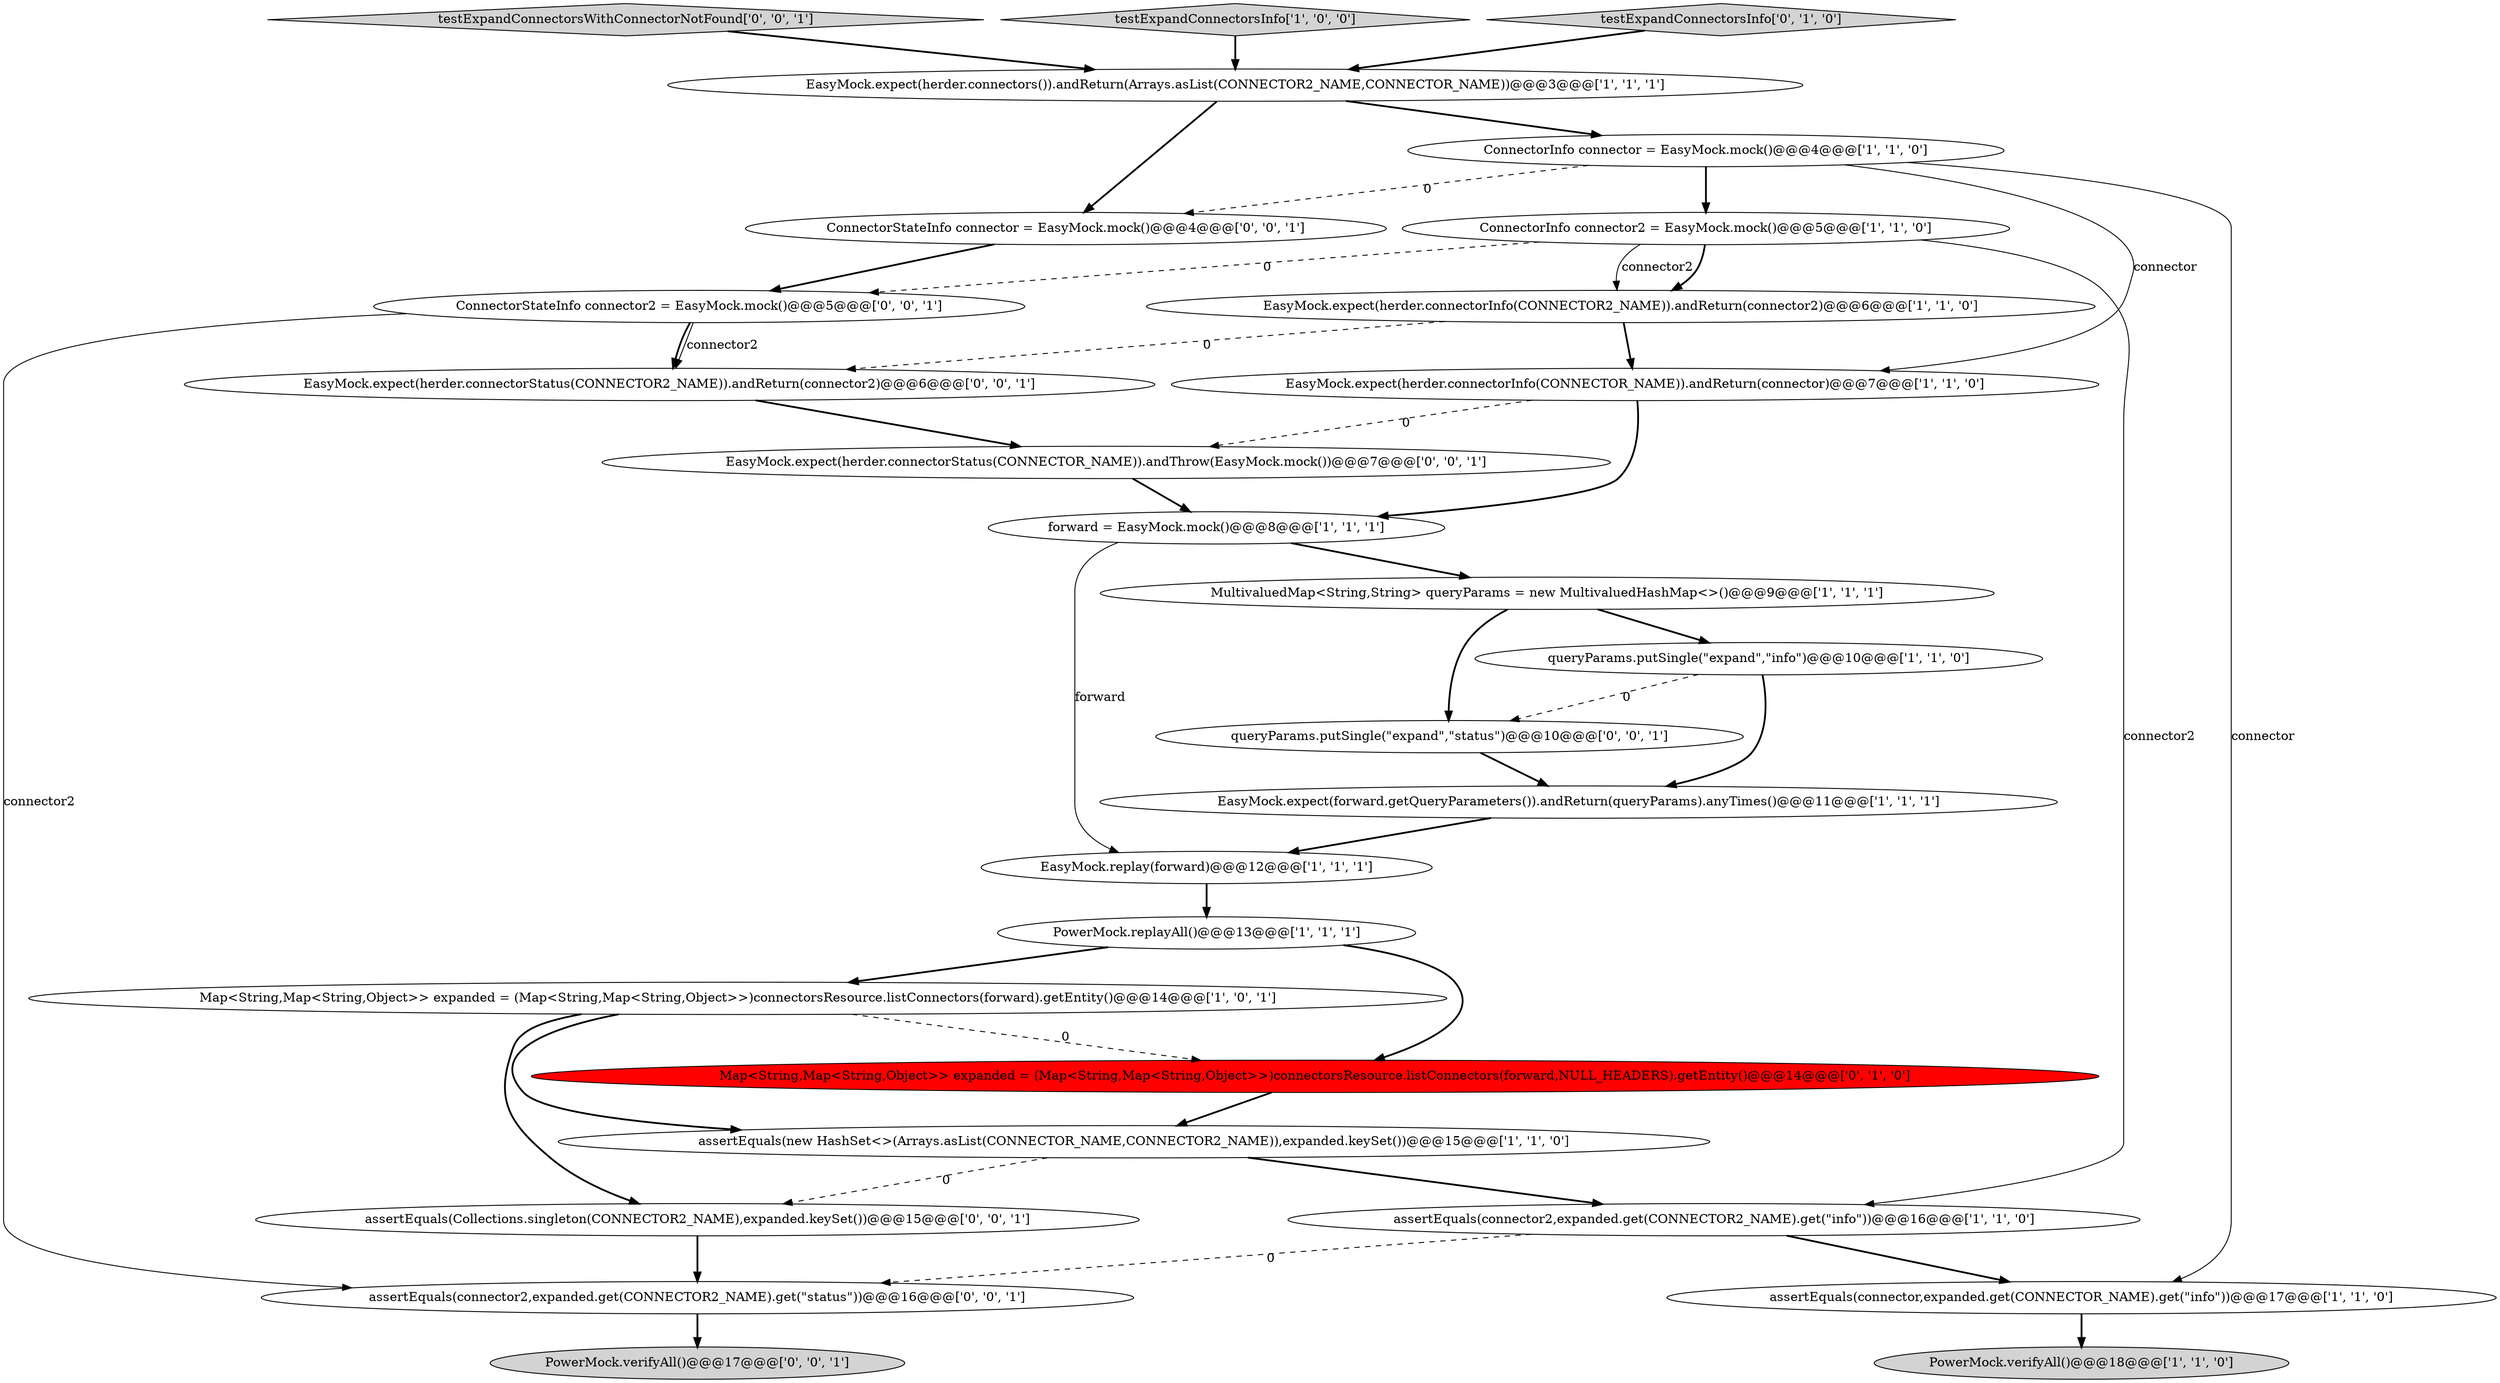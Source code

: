 digraph {
22 [style = filled, label = "EasyMock.expect(herder.connectorStatus(CONNECTOR2_NAME)).andReturn(connector2)@@@6@@@['0', '0', '1']", fillcolor = white, shape = ellipse image = "AAA0AAABBB3BBB"];
24 [style = filled, label = "assertEquals(connector2,expanded.get(CONNECTOR2_NAME).get(\"status\"))@@@16@@@['0', '0', '1']", fillcolor = white, shape = ellipse image = "AAA0AAABBB3BBB"];
21 [style = filled, label = "testExpandConnectorsWithConnectorNotFound['0', '0', '1']", fillcolor = lightgray, shape = diamond image = "AAA0AAABBB3BBB"];
16 [style = filled, label = "Map<String,Map<String,Object>> expanded = (Map<String,Map<String,Object>>)connectorsResource.listConnectors(forward).getEntity()@@@14@@@['1', '0', '1']", fillcolor = white, shape = ellipse image = "AAA0AAABBB1BBB"];
5 [style = filled, label = "assertEquals(new HashSet<>(Arrays.asList(CONNECTOR_NAME,CONNECTOR2_NAME)),expanded.keySet())@@@15@@@['1', '1', '0']", fillcolor = white, shape = ellipse image = "AAA0AAABBB1BBB"];
2 [style = filled, label = "EasyMock.expect(forward.getQueryParameters()).andReturn(queryParams).anyTimes()@@@11@@@['1', '1', '1']", fillcolor = white, shape = ellipse image = "AAA0AAABBB1BBB"];
3 [style = filled, label = "testExpandConnectorsInfo['1', '0', '0']", fillcolor = lightgray, shape = diamond image = "AAA0AAABBB1BBB"];
12 [style = filled, label = "EasyMock.expect(herder.connectors()).andReturn(Arrays.asList(CONNECTOR2_NAME,CONNECTOR_NAME))@@@3@@@['1', '1', '1']", fillcolor = white, shape = ellipse image = "AAA0AAABBB1BBB"];
8 [style = filled, label = "PowerMock.verifyAll()@@@18@@@['1', '1', '0']", fillcolor = lightgray, shape = ellipse image = "AAA0AAABBB1BBB"];
25 [style = filled, label = "EasyMock.expect(herder.connectorStatus(CONNECTOR_NAME)).andThrow(EasyMock.mock())@@@7@@@['0', '0', '1']", fillcolor = white, shape = ellipse image = "AAA0AAABBB3BBB"];
10 [style = filled, label = "EasyMock.replay(forward)@@@12@@@['1', '1', '1']", fillcolor = white, shape = ellipse image = "AAA0AAABBB1BBB"];
18 [style = filled, label = "testExpandConnectorsInfo['0', '1', '0']", fillcolor = lightgray, shape = diamond image = "AAA0AAABBB2BBB"];
11 [style = filled, label = "forward = EasyMock.mock()@@@8@@@['1', '1', '1']", fillcolor = white, shape = ellipse image = "AAA0AAABBB1BBB"];
14 [style = filled, label = "assertEquals(connector2,expanded.get(CONNECTOR2_NAME).get(\"info\"))@@@16@@@['1', '1', '0']", fillcolor = white, shape = ellipse image = "AAA0AAABBB1BBB"];
23 [style = filled, label = "assertEquals(Collections.singleton(CONNECTOR2_NAME),expanded.keySet())@@@15@@@['0', '0', '1']", fillcolor = white, shape = ellipse image = "AAA0AAABBB3BBB"];
27 [style = filled, label = "ConnectorStateInfo connector = EasyMock.mock()@@@4@@@['0', '0', '1']", fillcolor = white, shape = ellipse image = "AAA0AAABBB3BBB"];
9 [style = filled, label = "MultivaluedMap<String,String> queryParams = new MultivaluedHashMap<>()@@@9@@@['1', '1', '1']", fillcolor = white, shape = ellipse image = "AAA0AAABBB1BBB"];
1 [style = filled, label = "queryParams.putSingle(\"expand\",\"info\")@@@10@@@['1', '1', '0']", fillcolor = white, shape = ellipse image = "AAA0AAABBB1BBB"];
26 [style = filled, label = "PowerMock.verifyAll()@@@17@@@['0', '0', '1']", fillcolor = lightgray, shape = ellipse image = "AAA0AAABBB3BBB"];
20 [style = filled, label = "ConnectorStateInfo connector2 = EasyMock.mock()@@@5@@@['0', '0', '1']", fillcolor = white, shape = ellipse image = "AAA0AAABBB3BBB"];
6 [style = filled, label = "assertEquals(connector,expanded.get(CONNECTOR_NAME).get(\"info\"))@@@17@@@['1', '1', '0']", fillcolor = white, shape = ellipse image = "AAA0AAABBB1BBB"];
19 [style = filled, label = "queryParams.putSingle(\"expand\",\"status\")@@@10@@@['0', '0', '1']", fillcolor = white, shape = ellipse image = "AAA0AAABBB3BBB"];
0 [style = filled, label = "ConnectorInfo connector = EasyMock.mock()@@@4@@@['1', '1', '0']", fillcolor = white, shape = ellipse image = "AAA0AAABBB1BBB"];
13 [style = filled, label = "EasyMock.expect(herder.connectorInfo(CONNECTOR_NAME)).andReturn(connector)@@@7@@@['1', '1', '0']", fillcolor = white, shape = ellipse image = "AAA0AAABBB1BBB"];
15 [style = filled, label = "PowerMock.replayAll()@@@13@@@['1', '1', '1']", fillcolor = white, shape = ellipse image = "AAA0AAABBB1BBB"];
17 [style = filled, label = "Map<String,Map<String,Object>> expanded = (Map<String,Map<String,Object>>)connectorsResource.listConnectors(forward,NULL_HEADERS).getEntity()@@@14@@@['0', '1', '0']", fillcolor = red, shape = ellipse image = "AAA1AAABBB2BBB"];
7 [style = filled, label = "EasyMock.expect(herder.connectorInfo(CONNECTOR2_NAME)).andReturn(connector2)@@@6@@@['1', '1', '0']", fillcolor = white, shape = ellipse image = "AAA0AAABBB1BBB"];
4 [style = filled, label = "ConnectorInfo connector2 = EasyMock.mock()@@@5@@@['1', '1', '0']", fillcolor = white, shape = ellipse image = "AAA0AAABBB1BBB"];
7->13 [style = bold, label=""];
4->7 [style = solid, label="connector2"];
14->24 [style = dashed, label="0"];
22->25 [style = bold, label=""];
17->5 [style = bold, label=""];
10->15 [style = bold, label=""];
0->6 [style = solid, label="connector"];
5->23 [style = dashed, label="0"];
1->19 [style = dashed, label="0"];
11->10 [style = solid, label="forward"];
18->12 [style = bold, label=""];
0->13 [style = solid, label="connector"];
19->2 [style = bold, label=""];
16->23 [style = bold, label=""];
5->14 [style = bold, label=""];
3->12 [style = bold, label=""];
0->27 [style = dashed, label="0"];
13->25 [style = dashed, label="0"];
11->9 [style = bold, label=""];
2->10 [style = bold, label=""];
12->0 [style = bold, label=""];
13->11 [style = bold, label=""];
15->16 [style = bold, label=""];
4->7 [style = bold, label=""];
20->22 [style = bold, label=""];
21->12 [style = bold, label=""];
24->26 [style = bold, label=""];
15->17 [style = bold, label=""];
23->24 [style = bold, label=""];
20->22 [style = solid, label="connector2"];
0->4 [style = bold, label=""];
25->11 [style = bold, label=""];
4->20 [style = dashed, label="0"];
6->8 [style = bold, label=""];
20->24 [style = solid, label="connector2"];
16->5 [style = bold, label=""];
9->19 [style = bold, label=""];
1->2 [style = bold, label=""];
16->17 [style = dashed, label="0"];
9->1 [style = bold, label=""];
4->14 [style = solid, label="connector2"];
12->27 [style = bold, label=""];
27->20 [style = bold, label=""];
14->6 [style = bold, label=""];
7->22 [style = dashed, label="0"];
}

